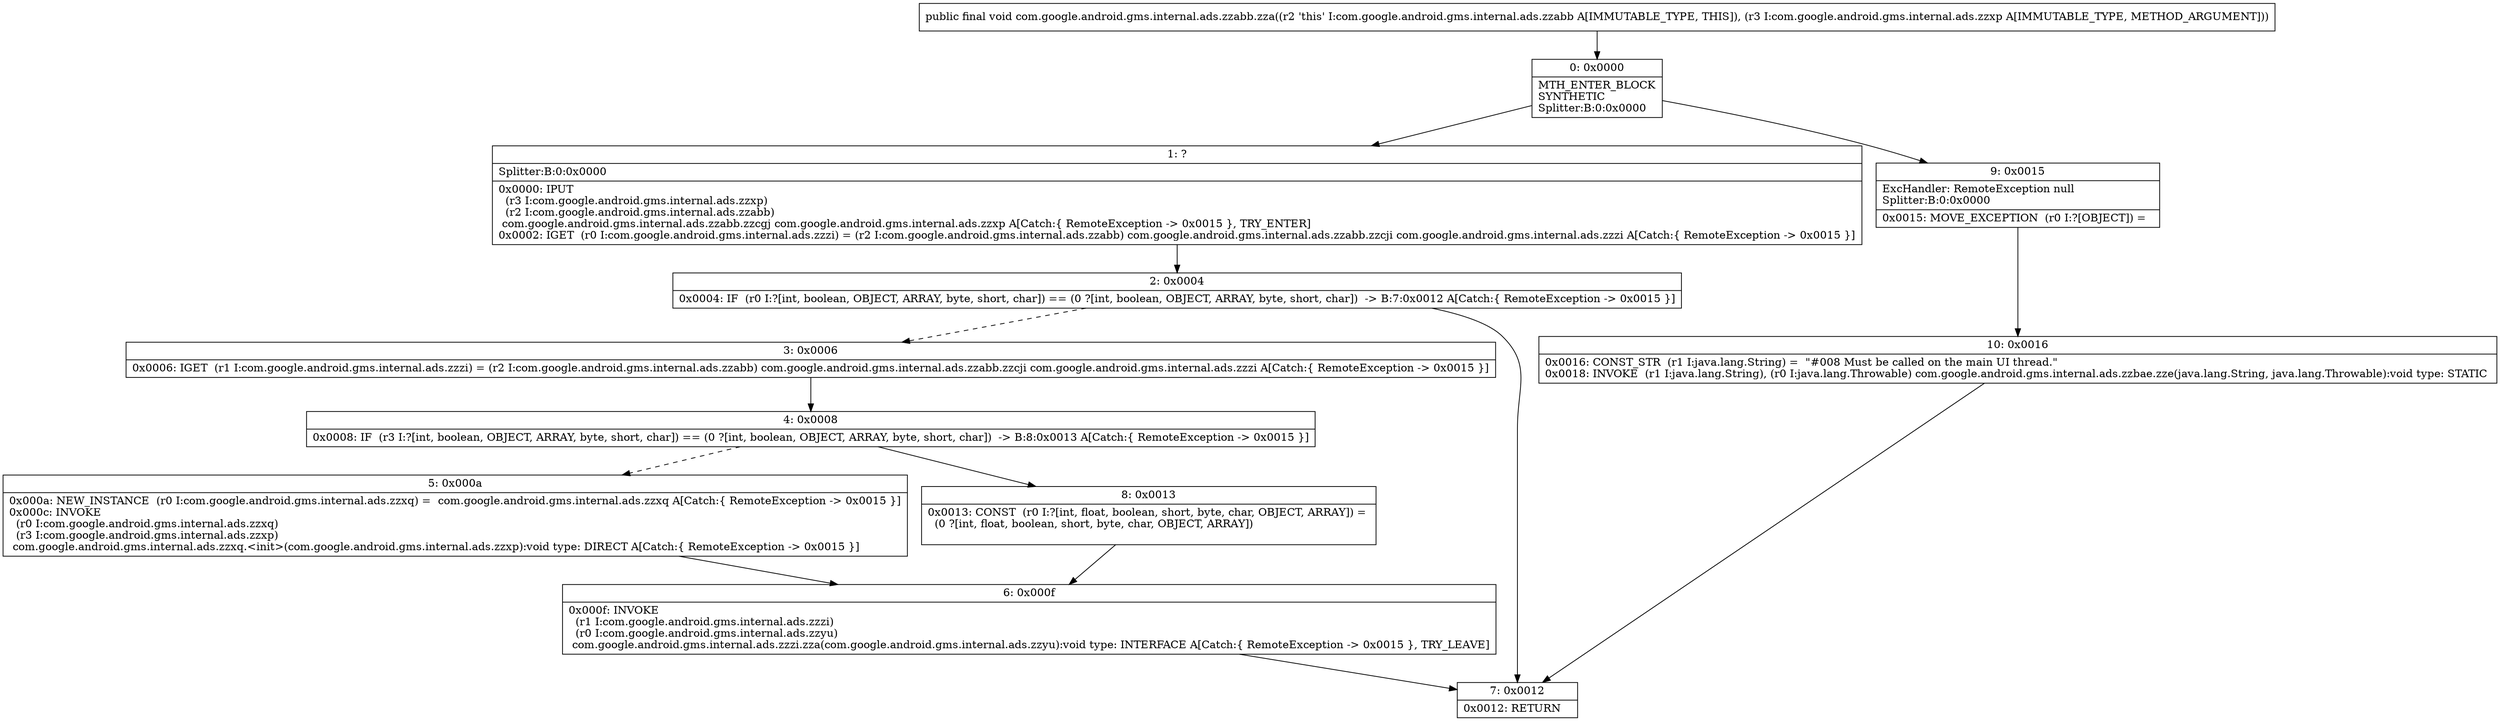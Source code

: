 digraph "CFG forcom.google.android.gms.internal.ads.zzabb.zza(Lcom\/google\/android\/gms\/internal\/ads\/zzxp;)V" {
Node_0 [shape=record,label="{0\:\ 0x0000|MTH_ENTER_BLOCK\lSYNTHETIC\lSplitter:B:0:0x0000\l}"];
Node_1 [shape=record,label="{1\:\ ?|Splitter:B:0:0x0000\l|0x0000: IPUT  \l  (r3 I:com.google.android.gms.internal.ads.zzxp)\l  (r2 I:com.google.android.gms.internal.ads.zzabb)\l com.google.android.gms.internal.ads.zzabb.zzcgj com.google.android.gms.internal.ads.zzxp A[Catch:\{ RemoteException \-\> 0x0015 \}, TRY_ENTER]\l0x0002: IGET  (r0 I:com.google.android.gms.internal.ads.zzzi) = (r2 I:com.google.android.gms.internal.ads.zzabb) com.google.android.gms.internal.ads.zzabb.zzcji com.google.android.gms.internal.ads.zzzi A[Catch:\{ RemoteException \-\> 0x0015 \}]\l}"];
Node_2 [shape=record,label="{2\:\ 0x0004|0x0004: IF  (r0 I:?[int, boolean, OBJECT, ARRAY, byte, short, char]) == (0 ?[int, boolean, OBJECT, ARRAY, byte, short, char])  \-\> B:7:0x0012 A[Catch:\{ RemoteException \-\> 0x0015 \}]\l}"];
Node_3 [shape=record,label="{3\:\ 0x0006|0x0006: IGET  (r1 I:com.google.android.gms.internal.ads.zzzi) = (r2 I:com.google.android.gms.internal.ads.zzabb) com.google.android.gms.internal.ads.zzabb.zzcji com.google.android.gms.internal.ads.zzzi A[Catch:\{ RemoteException \-\> 0x0015 \}]\l}"];
Node_4 [shape=record,label="{4\:\ 0x0008|0x0008: IF  (r3 I:?[int, boolean, OBJECT, ARRAY, byte, short, char]) == (0 ?[int, boolean, OBJECT, ARRAY, byte, short, char])  \-\> B:8:0x0013 A[Catch:\{ RemoteException \-\> 0x0015 \}]\l}"];
Node_5 [shape=record,label="{5\:\ 0x000a|0x000a: NEW_INSTANCE  (r0 I:com.google.android.gms.internal.ads.zzxq) =  com.google.android.gms.internal.ads.zzxq A[Catch:\{ RemoteException \-\> 0x0015 \}]\l0x000c: INVOKE  \l  (r0 I:com.google.android.gms.internal.ads.zzxq)\l  (r3 I:com.google.android.gms.internal.ads.zzxp)\l com.google.android.gms.internal.ads.zzxq.\<init\>(com.google.android.gms.internal.ads.zzxp):void type: DIRECT A[Catch:\{ RemoteException \-\> 0x0015 \}]\l}"];
Node_6 [shape=record,label="{6\:\ 0x000f|0x000f: INVOKE  \l  (r1 I:com.google.android.gms.internal.ads.zzzi)\l  (r0 I:com.google.android.gms.internal.ads.zzyu)\l com.google.android.gms.internal.ads.zzzi.zza(com.google.android.gms.internal.ads.zzyu):void type: INTERFACE A[Catch:\{ RemoteException \-\> 0x0015 \}, TRY_LEAVE]\l}"];
Node_7 [shape=record,label="{7\:\ 0x0012|0x0012: RETURN   \l}"];
Node_8 [shape=record,label="{8\:\ 0x0013|0x0013: CONST  (r0 I:?[int, float, boolean, short, byte, char, OBJECT, ARRAY]) = \l  (0 ?[int, float, boolean, short, byte, char, OBJECT, ARRAY])\l \l}"];
Node_9 [shape=record,label="{9\:\ 0x0015|ExcHandler: RemoteException null\lSplitter:B:0:0x0000\l|0x0015: MOVE_EXCEPTION  (r0 I:?[OBJECT]) =  \l}"];
Node_10 [shape=record,label="{10\:\ 0x0016|0x0016: CONST_STR  (r1 I:java.lang.String) =  \"#008 Must be called on the main UI thread.\" \l0x0018: INVOKE  (r1 I:java.lang.String), (r0 I:java.lang.Throwable) com.google.android.gms.internal.ads.zzbae.zze(java.lang.String, java.lang.Throwable):void type: STATIC \l}"];
MethodNode[shape=record,label="{public final void com.google.android.gms.internal.ads.zzabb.zza((r2 'this' I:com.google.android.gms.internal.ads.zzabb A[IMMUTABLE_TYPE, THIS]), (r3 I:com.google.android.gms.internal.ads.zzxp A[IMMUTABLE_TYPE, METHOD_ARGUMENT])) }"];
MethodNode -> Node_0;
Node_0 -> Node_1;
Node_0 -> Node_9;
Node_1 -> Node_2;
Node_2 -> Node_3[style=dashed];
Node_2 -> Node_7;
Node_3 -> Node_4;
Node_4 -> Node_5[style=dashed];
Node_4 -> Node_8;
Node_5 -> Node_6;
Node_6 -> Node_7;
Node_8 -> Node_6;
Node_9 -> Node_10;
Node_10 -> Node_7;
}

